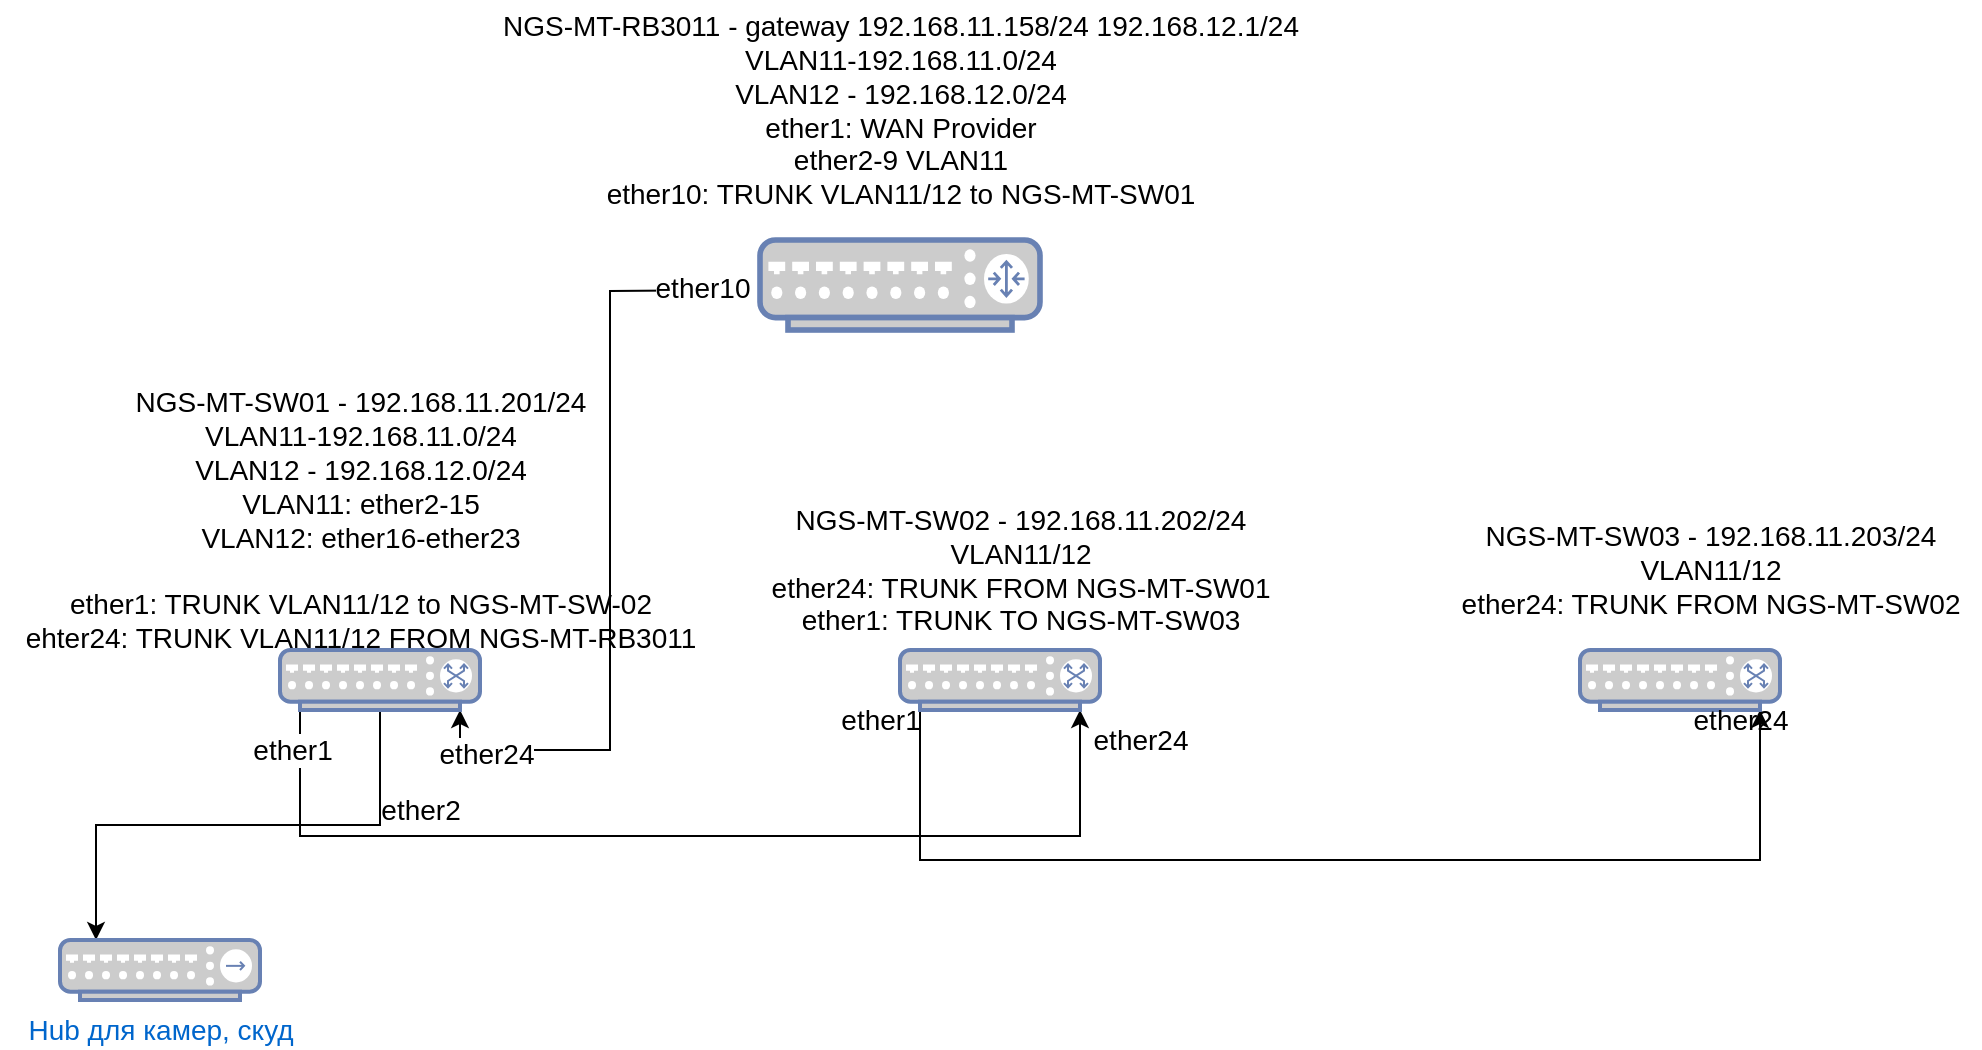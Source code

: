 <mxfile version="20.5.3" type="github">
  <diagram name="Page-1" id="c37626ed-c26b-45fb-9056-f9ebc6bb27b6">
    <mxGraphModel dx="1422" dy="762" grid="1" gridSize="10" guides="1" tooltips="1" connect="1" arrows="1" fold="1" page="1" pageScale="1" pageWidth="1100" pageHeight="850" background="none" math="0" shadow="0">
      <root>
        <mxCell id="0" />
        <mxCell id="1" parent="0" />
        <mxCell id="RWqoNzYFDpSBMW1jiFQ8-14" style="edgeStyle=orthogonalEdgeStyle;rounded=0;orthogonalLoop=1;jettySize=auto;html=1;entryX=0.9;entryY=1;entryDx=0;entryDy=0;entryPerimeter=0;fontSize=14;" edge="1" parent="1" target="RWqoNzYFDpSBMW1jiFQ8-6">
          <mxGeometry relative="1" as="geometry">
            <mxPoint x="410" y="255" as="sourcePoint" />
            <mxPoint x="260" y="465" as="targetPoint" />
          </mxGeometry>
        </mxCell>
        <mxCell id="RWqoNzYFDpSBMW1jiFQ8-17" value="ether10" style="edgeLabel;html=1;align=center;verticalAlign=middle;resizable=0;points=[];fontSize=14;" vertex="1" connectable="0" parent="RWqoNzYFDpSBMW1jiFQ8-14">
          <mxGeometry x="-0.901" y="-1" relative="1" as="geometry">
            <mxPoint as="offset" />
          </mxGeometry>
        </mxCell>
        <mxCell id="RWqoNzYFDpSBMW1jiFQ8-18" value="ether24" style="edgeLabel;html=1;align=center;verticalAlign=middle;resizable=0;points=[];fontSize=14;" vertex="1" connectable="0" parent="RWqoNzYFDpSBMW1jiFQ8-14">
          <mxGeometry x="0.832" y="2" relative="1" as="geometry">
            <mxPoint as="offset" />
          </mxGeometry>
        </mxCell>
        <mxCell id="RWqoNzYFDpSBMW1jiFQ8-1" value="" style="fontColor=#0066CC;verticalAlign=top;verticalLabelPosition=bottom;labelPosition=center;align=center;html=1;outlineConnect=0;fillColor=#CCCCCC;strokeColor=#6881B3;gradientColor=none;gradientDirection=north;strokeWidth=2;shape=mxgraph.networks.router;" vertex="1" parent="1">
          <mxGeometry x="420" y="230" width="140" height="45" as="geometry" />
        </mxCell>
        <mxCell id="RWqoNzYFDpSBMW1jiFQ8-2" value="&lt;font style=&quot;font-size: 14px;&quot;&gt;NGS-MT-RB3011 - gateway 192.168.11.158/24 192.168.12.1/24&lt;br&gt;VLAN11-192.168.11.0/24&lt;br&gt;VLAN12 - 192.168.12.0/24&lt;br&gt;ether1: WAN Provider&lt;br&gt;ether2-9 VLAN11&lt;br&gt;ether10: TRUNK VLAN11/12 to NGS-MT-SW01&lt;/font&gt;" style="text;html=1;resizable=0;autosize=1;align=center;verticalAlign=middle;points=[];fillColor=none;strokeColor=none;rounded=0;" vertex="1" parent="1">
          <mxGeometry x="280" y="110" width="420" height="110" as="geometry" />
        </mxCell>
        <mxCell id="RWqoNzYFDpSBMW1jiFQ8-25" style="edgeStyle=orthogonalEdgeStyle;rounded=0;orthogonalLoop=1;jettySize=auto;html=1;exitX=0.1;exitY=1;exitDx=0;exitDy=0;exitPerimeter=0;fontSize=14;" edge="1" parent="1" source="RWqoNzYFDpSBMW1jiFQ8-6" target="RWqoNzYFDpSBMW1jiFQ8-7">
          <mxGeometry relative="1" as="geometry">
            <mxPoint x="520" y="590" as="targetPoint" />
            <Array as="points">
              <mxPoint x="190" y="528" />
              <mxPoint x="580" y="528" />
            </Array>
          </mxGeometry>
        </mxCell>
        <mxCell id="RWqoNzYFDpSBMW1jiFQ8-26" value="ether1" style="edgeLabel;html=1;align=center;verticalAlign=middle;resizable=0;points=[];fontSize=14;" vertex="1" connectable="0" parent="RWqoNzYFDpSBMW1jiFQ8-25">
          <mxGeometry x="-0.925" y="-4" relative="1" as="geometry">
            <mxPoint as="offset" />
          </mxGeometry>
        </mxCell>
        <mxCell id="RWqoNzYFDpSBMW1jiFQ8-27" value="ether24" style="edgeLabel;html=1;align=center;verticalAlign=middle;resizable=0;points=[];fontSize=14;" vertex="1" connectable="0" parent="RWqoNzYFDpSBMW1jiFQ8-25">
          <mxGeometry x="0.938" y="4" relative="1" as="geometry">
            <mxPoint x="34" y="-1" as="offset" />
          </mxGeometry>
        </mxCell>
        <mxCell id="RWqoNzYFDpSBMW1jiFQ8-36" style="edgeStyle=orthogonalEdgeStyle;rounded=0;orthogonalLoop=1;jettySize=auto;html=1;exitX=0.5;exitY=1;exitDx=0;exitDy=0;exitPerimeter=0;entryX=0.18;entryY=0;entryDx=0;entryDy=0;entryPerimeter=0;fontSize=14;" edge="1" parent="1" source="RWqoNzYFDpSBMW1jiFQ8-6" target="RWqoNzYFDpSBMW1jiFQ8-35">
          <mxGeometry relative="1" as="geometry" />
        </mxCell>
        <mxCell id="RWqoNzYFDpSBMW1jiFQ8-6" value="" style="fontColor=#0066CC;verticalAlign=top;verticalLabelPosition=bottom;labelPosition=center;align=center;html=1;outlineConnect=0;fillColor=#CCCCCC;strokeColor=#6881B3;gradientColor=none;gradientDirection=north;strokeWidth=2;shape=mxgraph.networks.switch;" vertex="1" parent="1">
          <mxGeometry x="180" y="435" width="100" height="30" as="geometry" />
        </mxCell>
        <mxCell id="RWqoNzYFDpSBMW1jiFQ8-32" style="edgeStyle=orthogonalEdgeStyle;rounded=0;orthogonalLoop=1;jettySize=auto;html=1;exitX=0.1;exitY=1;exitDx=0;exitDy=0;exitPerimeter=0;fontSize=14;" edge="1" parent="1" source="RWqoNzYFDpSBMW1jiFQ8-7" target="RWqoNzYFDpSBMW1jiFQ8-31">
          <mxGeometry relative="1" as="geometry">
            <Array as="points">
              <mxPoint x="500" y="540" />
              <mxPoint x="920" y="540" />
            </Array>
          </mxGeometry>
        </mxCell>
        <mxCell id="RWqoNzYFDpSBMW1jiFQ8-7" value="" style="fontColor=#0066CC;verticalAlign=top;verticalLabelPosition=bottom;labelPosition=center;align=center;html=1;outlineConnect=0;fillColor=#CCCCCC;strokeColor=#6881B3;gradientColor=none;gradientDirection=north;strokeWidth=2;shape=mxgraph.networks.switch;" vertex="1" parent="1">
          <mxGeometry x="490" y="435" width="100" height="30" as="geometry" />
        </mxCell>
        <mxCell id="RWqoNzYFDpSBMW1jiFQ8-9" value="&lt;font style=&quot;font-size: 14px;&quot;&gt;NGS-MT-SW01 - 192.168.11.201/24&lt;br&gt;VLAN11-192.168.11.0/24&lt;br&gt;VLAN12 - 192.168.12.0/24&lt;br&gt;VLAN11: ether2-15&lt;br&gt;VLAN12: ether16-ether23&lt;br&gt;&lt;br&gt;ether1: TRUNK VLAN11/12 to NGS-MT-SW-02&lt;br&gt;ehter24: TRUNK VLAN11/12 FROM NGS-MT-RB3011&lt;/font&gt;" style="text;html=1;resizable=0;autosize=1;align=center;verticalAlign=middle;points=[];fillColor=none;strokeColor=none;rounded=0;" vertex="1" parent="1">
          <mxGeometry x="40" y="295" width="360" height="150" as="geometry" />
        </mxCell>
        <mxCell id="RWqoNzYFDpSBMW1jiFQ8-19" value="NGS-MT-SW02 - 192.168.11.202/24&lt;br&gt;VLAN11/12&lt;br&gt;ether24: TRUNK FROM NGS-MT-SW01&lt;br&gt;ether1: TRUNK TO NGS-MT-SW03" style="text;html=1;resizable=0;autosize=1;align=center;verticalAlign=middle;points=[];fillColor=none;strokeColor=none;rounded=0;fontSize=14;" vertex="1" parent="1">
          <mxGeometry x="415" y="355" width="270" height="80" as="geometry" />
        </mxCell>
        <mxCell id="RWqoNzYFDpSBMW1jiFQ8-20" value="NGS-MT-SW03 - 192.168.11.203/24&lt;br&gt;VLAN11/12&lt;br&gt;ether24: TRUNK FROM NGS-MT-SW02" style="text;html=1;align=center;verticalAlign=middle;resizable=0;points=[];autosize=1;strokeColor=none;fillColor=none;fontSize=14;" vertex="1" parent="1">
          <mxGeometry x="760" y="365" width="270" height="60" as="geometry" />
        </mxCell>
        <mxCell id="RWqoNzYFDpSBMW1jiFQ8-31" value="" style="fontColor=#0066CC;verticalAlign=top;verticalLabelPosition=bottom;labelPosition=center;align=center;html=1;outlineConnect=0;fillColor=#CCCCCC;strokeColor=#6881B3;gradientColor=none;gradientDirection=north;strokeWidth=2;shape=mxgraph.networks.switch;fontSize=14;" vertex="1" parent="1">
          <mxGeometry x="830" y="435" width="100" height="30" as="geometry" />
        </mxCell>
        <mxCell id="RWqoNzYFDpSBMW1jiFQ8-33" value="ether1" style="text;html=1;align=center;verticalAlign=middle;resizable=0;points=[];autosize=1;strokeColor=none;fillColor=none;fontSize=14;" vertex="1" parent="1">
          <mxGeometry x="450" y="455" width="60" height="30" as="geometry" />
        </mxCell>
        <mxCell id="RWqoNzYFDpSBMW1jiFQ8-34" value="ether24" style="text;html=1;align=center;verticalAlign=middle;resizable=0;points=[];autosize=1;strokeColor=none;fillColor=none;fontSize=14;" vertex="1" parent="1">
          <mxGeometry x="875" y="455" width="70" height="30" as="geometry" />
        </mxCell>
        <mxCell id="RWqoNzYFDpSBMW1jiFQ8-35" value="Hub для камер, скуд" style="fontColor=#0066CC;verticalAlign=top;verticalLabelPosition=bottom;labelPosition=center;align=center;html=1;outlineConnect=0;fillColor=#CCCCCC;strokeColor=#6881B3;gradientColor=none;gradientDirection=north;strokeWidth=2;shape=mxgraph.networks.hub;fontSize=14;" vertex="1" parent="1">
          <mxGeometry x="70" y="580" width="100" height="30" as="geometry" />
        </mxCell>
        <mxCell id="RWqoNzYFDpSBMW1jiFQ8-37" value="ether2" style="text;html=1;align=center;verticalAlign=middle;resizable=0;points=[];autosize=1;strokeColor=none;fillColor=none;fontSize=14;" vertex="1" parent="1">
          <mxGeometry x="220" y="500" width="60" height="30" as="geometry" />
        </mxCell>
      </root>
    </mxGraphModel>
  </diagram>
</mxfile>
